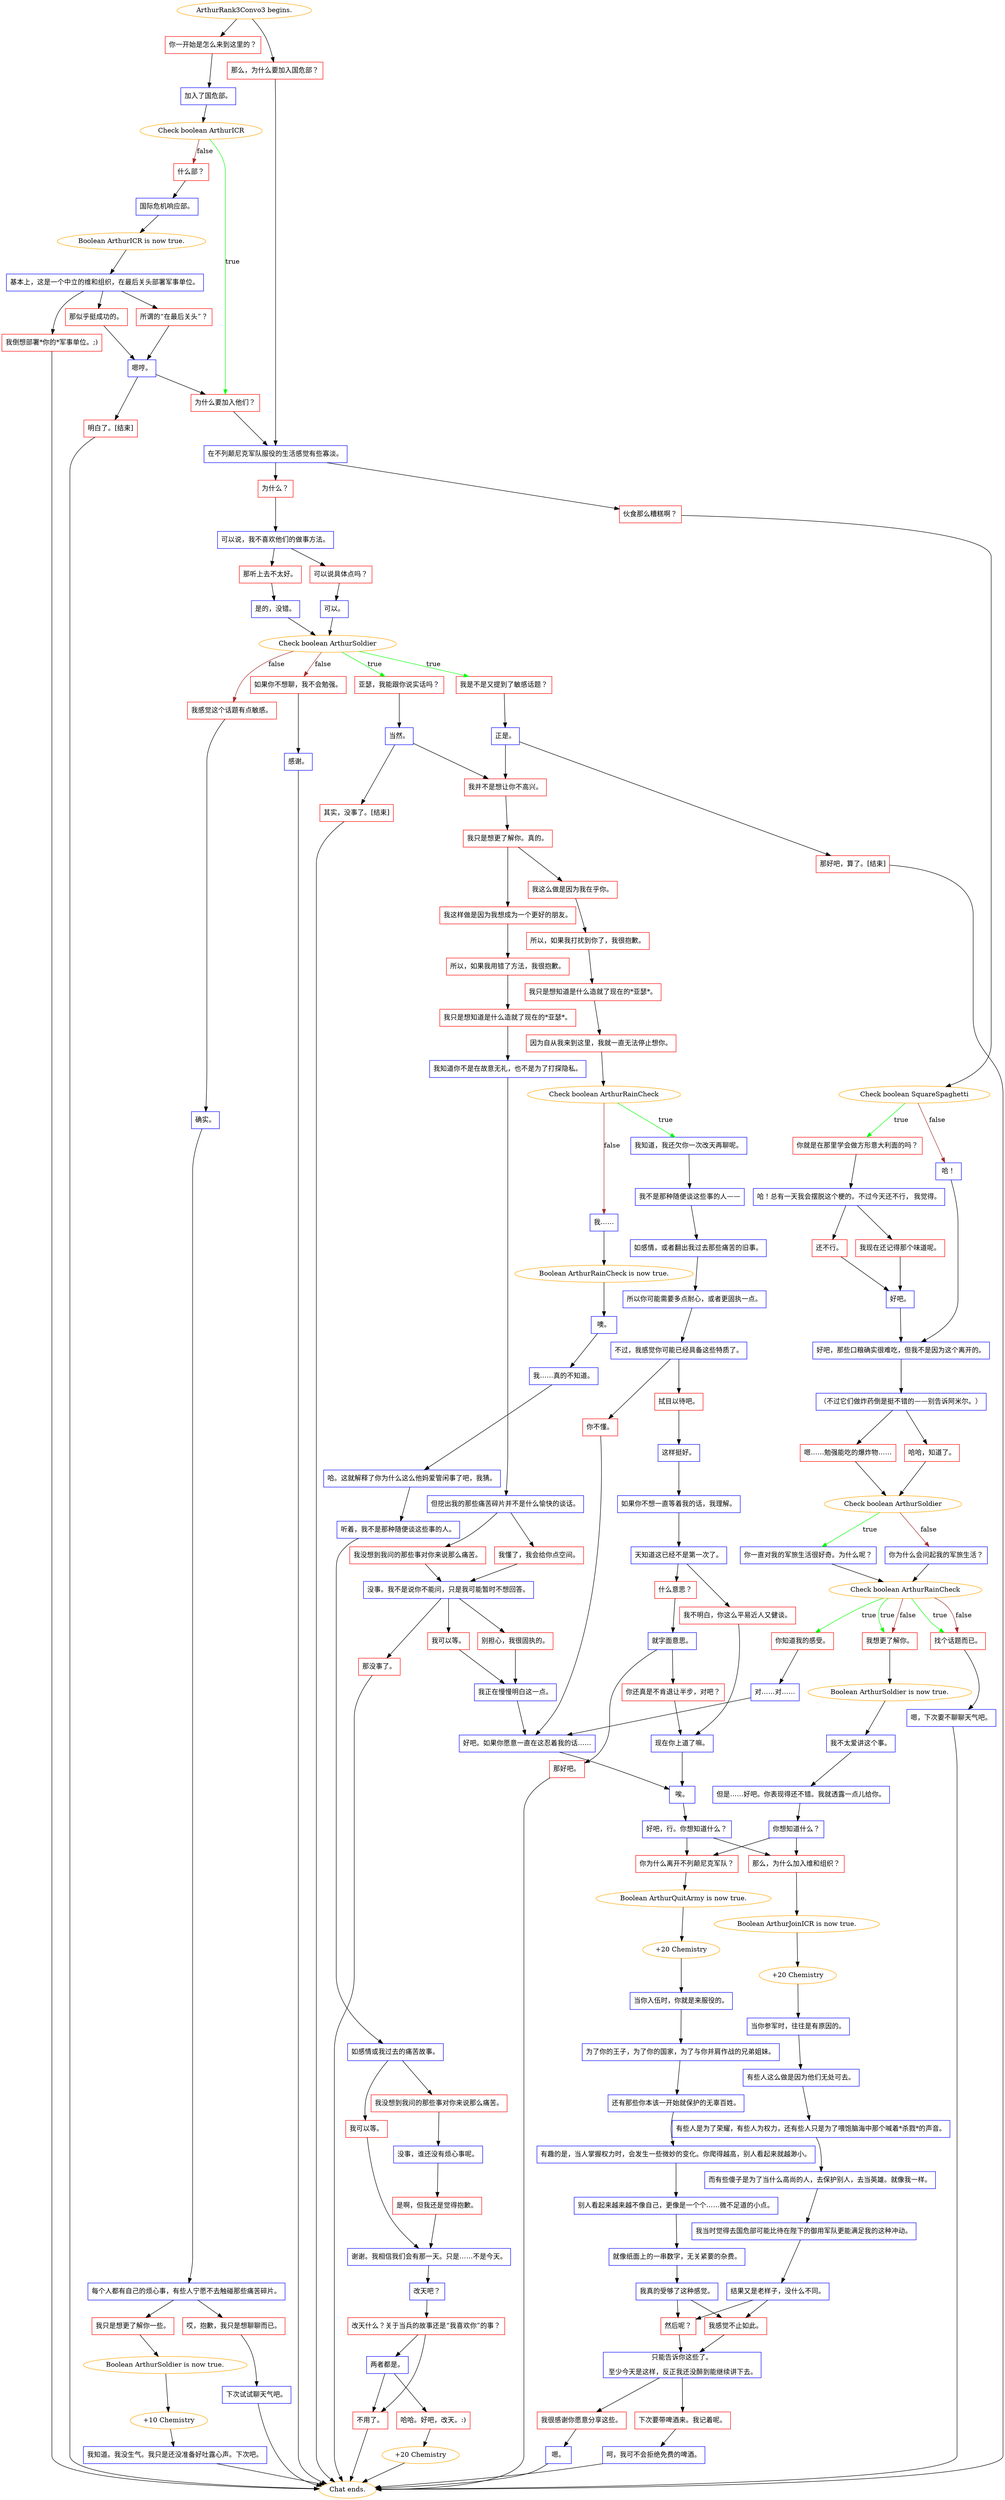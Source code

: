 digraph {
	"ArthurRank3Convo3 begins." [color=orange];
		"ArthurRank3Convo3 begins." -> j3096832127;
		"ArthurRank3Convo3 begins." -> j162613324;
	j3096832127 [label="你一开始是怎么来到这里的？",shape=box,color=red];
		j3096832127 -> j2225407935;
	j162613324 [label="那么，为什么要加入国危部？",shape=box,color=red];
		j162613324 -> j3805218369;
	j2225407935 [label="加入了国危部。",shape=box,color=blue];
		j2225407935 -> j700410498;
	j3805218369 [label="在不列颠尼克军队服役的生活感觉有些寡淡。",shape=box,color=blue];
		j3805218369 -> j3047840400;
		j3805218369 -> j871087899;
	j700410498 [label="Check boolean ArthurICR",color=orange];
		j700410498 -> j1409245404 [label=true,color=green];
		j700410498 -> j310025130 [label=false,color=brown];
	j3047840400 [label="为什么？",shape=box,color=red];
		j3047840400 -> j622629706;
	j871087899 [label="伙食那么糟糕啊？",shape=box,color=red];
		j871087899 -> j104787129;
	j1409245404 [label="为什么要加入他们？",shape=box,color=red];
		j1409245404 -> j3805218369;
	j310025130 [label="什么部？",shape=box,color=red];
		j310025130 -> j3453437401;
	j622629706 [label="可以说，我不喜欢他们的做事方法。",shape=box,color=blue];
		j622629706 -> j3912722323;
		j622629706 -> j38780214;
	j104787129 [label="Check boolean SquareSpaghetti",color=orange];
		j104787129 -> j313785173 [label=true,color=green];
		j104787129 -> j2034426802 [label=false,color=brown];
	j3453437401 [label="国际危机响应部。",shape=box,color=blue];
		j3453437401 -> j1890655465;
	j3912722323 [label="那听上去不太好。",shape=box,color=red];
		j3912722323 -> j461938182;
	j38780214 [label="可以说具体点吗？",shape=box,color=red];
		j38780214 -> j1610389438;
	j313785173 [label="你就是在那里学会做方形意大利面的吗？",shape=box,color=red];
		j313785173 -> j887936675;
	j2034426802 [label="哈！",shape=box,color=blue];
		j2034426802 -> j925431717;
	j1890655465 [label="Boolean ArthurICR is now true.",color=orange];
		j1890655465 -> j256561067;
	j461938182 [label="是的，没错。",shape=box,color=blue];
		j461938182 -> j2598616613;
	j1610389438 [label="可以。",shape=box,color=blue];
		j1610389438 -> j2598616613;
	j887936675 [label="哈！总有一天我会摆脱这个梗的。不过今天还不行， 我觉得。",shape=box,color=blue];
		j887936675 -> j163687976;
		j887936675 -> j3228867272;
	j925431717 [label="好吧，那些口粮确实很难吃，但我不是因为这个离开的。",shape=box,color=blue];
		j925431717 -> j2017078398;
	j256561067 [label="基本上，这是一个中立的维和组织，在最后关头部署军事单位。",shape=box,color=blue];
		j256561067 -> j4136801981;
		j256561067 -> j3089420892;
		j256561067 -> j4126236298;
	j2598616613 [label="Check boolean ArthurSoldier",color=orange];
		j2598616613 -> j775764340 [label=true,color=green];
		j2598616613 -> j2702978558 [label=true,color=green];
		j2598616613 -> j3716142390 [label=false,color=brown];
		j2598616613 -> j3096718602 [label=false,color=brown];
	j163687976 [label="还不行。",shape=box,color=red];
		j163687976 -> j2742442777;
	j3228867272 [label="我现在还记得那个味道呢。",shape=box,color=red];
		j3228867272 -> j2742442777;
	j2017078398 [label="（不过它们做炸药倒是挺不错的——别告诉阿米尔。）",shape=box,color=blue];
		j2017078398 -> j35765490;
		j2017078398 -> j2334982252;
	j4136801981 [label="所谓的“在最后关头”？",shape=box,color=red];
		j4136801981 -> j2768621298;
	j3089420892 [label="那似乎挺成功的。",shape=box,color=red];
		j3089420892 -> j2768621298;
	j4126236298 [label="我倒想部署*你的*军事单位。;)",shape=box,color=red];
		j4126236298 -> "Chat ends.";
	j775764340 [label="亚瑟，我能跟你说实话吗？",shape=box,color=red];
		j775764340 -> j1960106862;
	j2702978558 [label="我是不是又提到了敏感话题？",shape=box,color=red];
		j2702978558 -> j2310518433;
	j3716142390 [label="我感觉这个话题有点敏感。",shape=box,color=red];
		j3716142390 -> j2183710826;
	j3096718602 [label="如果你不想聊，我不会勉强。",shape=box,color=red];
		j3096718602 -> j517925981;
	j2742442777 [label="好吧。",shape=box,color=blue];
		j2742442777 -> j925431717;
	j35765490 [label="哈哈，知道了。",shape=box,color=red];
		j35765490 -> j2458132265;
	j2334982252 [label="嗯……勉强能吃的爆炸物……",shape=box,color=red];
		j2334982252 -> j2458132265;
	j2768621298 [label="嗯哼。",shape=box,color=blue];
		j2768621298 -> j1409245404;
		j2768621298 -> j2642180582;
	"Chat ends." [color=orange];
	j1960106862 [label="当然。",shape=box,color=blue];
		j1960106862 -> j110570080;
		j1960106862 -> j611779698;
	j2310518433 [label="正是。",shape=box,color=blue];
		j2310518433 -> j110570080;
		j2310518433 -> j3875313191;
	j2183710826 [label="确实。",shape=box,color=blue];
		j2183710826 -> j347488346;
	j517925981 [label="感谢。",shape=box,color=blue];
		j517925981 -> "Chat ends.";
	j2458132265 [label="Check boolean ArthurSoldier",color=orange];
		j2458132265 -> j1911017889 [label=true,color=green];
		j2458132265 -> j781481701 [label=false,color=brown];
	j2642180582 [label="明白了。[结束]",shape=box,color=red];
		j2642180582 -> "Chat ends.";
	j110570080 [label="我并不是想让你不高兴。",shape=box,color=red];
		j110570080 -> j2395943792;
	j611779698 [label="其实，没事了。[结束]",shape=box,color=red];
		j611779698 -> "Chat ends.";
	j3875313191 [label="那好吧，算了。[结束]",shape=box,color=red];
		j3875313191 -> "Chat ends.";
	j347488346 [label="每个人都有自己的烦心事，有些人宁愿不去触碰那些痛苦碎片。",shape=box,color=blue];
		j347488346 -> j2629943205;
		j347488346 -> j2084115916;
	j1911017889 [label="你一直对我的军旅生活很好奇。为什么呢？",shape=box,color=blue];
		j1911017889 -> j3736719020;
	j781481701 [label="你为什么会问起我的军旅生活？",shape=box,color=blue];
		j781481701 -> j3736719020;
	j2395943792 [label="我只是想更了解你。真的。",shape=box,color=red];
		j2395943792 -> j1059796026;
		j2395943792 -> j1464879082;
	j2629943205 [label="哎，抱歉，我只是想聊聊而已。",shape=box,color=red];
		j2629943205 -> j3954113640;
	j2084115916 [label="我只是想更了解你一些。",shape=box,color=red];
		j2084115916 -> j2093048678;
	j3736719020 [label="Check boolean ArthurRainCheck",color=orange];
		j3736719020 -> j1595704525 [label=true,color=green];
		j3736719020 -> j2053033010 [label=true,color=green];
		j3736719020 -> j2152927126 [label=true,color=green];
		j3736719020 -> j2053033010 [label=false,color=brown];
		j3736719020 -> j2152927126 [label=false,color=brown];
	j1059796026 [label="我这样做是因为我想成为一个更好的朋友。",shape=box,color=red];
		j1059796026 -> j4221628679;
	j1464879082 [label="我这么做是因为我在乎你。",shape=box,color=red];
		j1464879082 -> j972162790;
	j3954113640 [label="下次试试聊天气吧。",shape=box,color=blue];
		j3954113640 -> "Chat ends.";
	j2093048678 [label="Boolean ArthurSoldier is now true.",color=orange];
		j2093048678 -> j517878403;
	j1595704525 [label="你知道我的感受。",shape=box,color=red];
		j1595704525 -> j2568452668;
	j2053033010 [label="我想更了解你。",shape=box,color=red];
		j2053033010 -> j3543800134;
	j2152927126 [label="找个话题而已。",shape=box,color=red];
		j2152927126 -> j1893050518;
	j4221628679 [label="所以，如果我用错了方法，我很抱歉。",shape=box,color=red];
		j4221628679 -> j2231868649;
	j972162790 [label="所以，如果我打扰到你了，我很抱歉。",shape=box,color=red];
		j972162790 -> j2668848508;
	j517878403 [label="+10 Chemistry",color=orange];
		j517878403 -> j1848634813;
	j2568452668 [label="对……对……",shape=box,color=blue];
		j2568452668 -> j177173302;
	j3543800134 [label="Boolean ArthurSoldier is now true.",color=orange];
		j3543800134 -> j3368687209;
	j1893050518 [label="嗯，下次要不聊聊天气吧。",shape=box,color=blue];
		j1893050518 -> "Chat ends.";
	j2231868649 [label="我只是想知道是什么造就了现在的*亚瑟*。",shape=box,color=red];
		j2231868649 -> j2919545703;
	j2668848508 [label="我只是想知道是什么造就了现在的*亚瑟*。",shape=box,color=red];
		j2668848508 -> j4262904434;
	j1848634813 [label="我知道。我没生气。我只是还没准备好吐露心声。下次吧。",shape=box,color=blue];
		j1848634813 -> "Chat ends.";
	j177173302 [label="好吧。如果你愿意一直在这忍着我的话……",shape=box,color=blue];
		j177173302 -> j3768109247;
	j3368687209 [label="我不太爱讲这个事。",shape=box,color=blue];
		j3368687209 -> j2556043798;
	j2919545703 [label="我知道你不是在故意无礼，也不是为了打探隐私。",shape=box,color=blue];
		j2919545703 -> j3781855008;
	j4262904434 [label="因为自从我来到这里，我就一直无法停止想你。",shape=box,color=red];
		j4262904434 -> j1736351653;
	j3768109247 [label="唉。",shape=box,color=blue];
		j3768109247 -> j1752898931;
	j2556043798 [label="但是……好吧。你表现得还不错。我就透露一点儿给你。",shape=box,color=blue];
		j2556043798 -> j1132370987;
	j3781855008 [label="但挖出我的那些痛苦碎片并不是什么愉快的谈话。",shape=box,color=blue];
		j3781855008 -> j1008939218;
		j3781855008 -> j2128064963;
	j1736351653 [label="Check boolean ArthurRainCheck",color=orange];
		j1736351653 -> j296931614 [label=true,color=green];
		j1736351653 -> j3865133392 [label=false,color=brown];
	j1752898931 [label="好吧，行。你想知道什么？",shape=box,color=blue];
		j1752898931 -> j2200165719;
		j1752898931 -> j3235857137;
	j1132370987 [label="你想知道什么？",shape=box,color=blue];
		j1132370987 -> j2200165719;
		j1132370987 -> j3235857137;
	j1008939218 [label="我懂了，我会给你点空间。",shape=box,color=red];
		j1008939218 -> j1236156187;
	j2128064963 [label="我没想到我问的那些事对你来说那么痛苦。",shape=box,color=red];
		j2128064963 -> j1236156187;
	j296931614 [label="我知道，我还欠你一次改天再聊呢。",shape=box,color=blue];
		j296931614 -> j833045023;
	j3865133392 [label="我……",shape=box,color=blue];
		j3865133392 -> j2534466934;
	j2200165719 [label="你为什么离开不列颠尼克军队？",shape=box,color=red];
		j2200165719 -> j2621368453;
	j3235857137 [label="那么，为什么加入维和组织？",shape=box,color=red];
		j3235857137 -> j4294375384;
	j1236156187 [label="没事。我不是说你不能问，只是我可能暂时不想回答。",shape=box,color=blue];
		j1236156187 -> j4255731029;
		j1236156187 -> j3421170225;
		j1236156187 -> j3607304884;
	j833045023 [label="我不是那种随便谈这些事的人——",shape=box,color=blue];
		j833045023 -> j172852825;
	j2534466934 [label="Boolean ArthurRainCheck is now true.",color=orange];
		j2534466934 -> j1347111570;
	j2621368453 [label="Boolean ArthurQuitArmy is now true.",color=orange];
		j2621368453 -> j1740645644;
	j4294375384 [label="Boolean ArthurJoinICR is now true.",color=orange];
		j4294375384 -> j1272066463;
	j4255731029 [label="我可以等。",shape=box,color=red];
		j4255731029 -> j1629769960;
	j3421170225 [label="别担心，我很固执的。",shape=box,color=red];
		j3421170225 -> j1629769960;
	j3607304884 [label="那没事了。",shape=box,color=red];
		j3607304884 -> "Chat ends.";
	j172852825 [label="如感情，或者翻出我过去那些痛苦的旧事。",shape=box,color=blue];
		j172852825 -> j346660509;
	j1347111570 [label="噢。",shape=box,color=blue];
		j1347111570 -> j994729831;
	j1740645644 [label="+20 Chemistry",color=orange];
		j1740645644 -> j2175702241;
	j1272066463 [label="+20 Chemistry",color=orange];
		j1272066463 -> j4021055849;
	j1629769960 [label="我正在慢慢明白这一点。",shape=box,color=blue];
		j1629769960 -> j177173302;
	j346660509 [label="所以你可能需要多点耐心，或者更固执一点。",shape=box,color=blue];
		j346660509 -> j3366446610;
	j994729831 [label="我……真的不知道。",shape=box,color=blue];
		j994729831 -> j2863543125;
	j2175702241 [label="当你入伍时，你就是来服役的。",shape=box,color=blue];
		j2175702241 -> j3789972308;
	j4021055849 [label="当你参军时，往往是有原因的。",shape=box,color=blue];
		j4021055849 -> j1183662191;
	j3366446610 [label="不过，我感觉你可能已经具备这些特质了。",shape=box,color=blue];
		j3366446610 -> j2618420034;
		j3366446610 -> j3765371855;
	j2863543125 [label="哈。这就解释了你为什么这么他妈爱管闲事了吧，我猜。",shape=box,color=blue];
		j2863543125 -> j3884147177;
	j3789972308 [label="为了你的王子，为了你的国家，为了与你并肩作战的兄弟姐妹。",shape=box,color=blue];
		j3789972308 -> j3180262274;
	j1183662191 [label="有些人这么做是因为他们无处可去。",shape=box,color=blue];
		j1183662191 -> j2557428809;
	j2618420034 [label="拭目以待吧。",shape=box,color=red];
		j2618420034 -> j3778268095;
	j3765371855 [label="你不懂。",shape=box,color=red];
		j3765371855 -> j177173302;
	j3884147177 [label="听着，我不是那种随便谈这些事的人。",shape=box,color=blue];
		j3884147177 -> j2535030740;
	j3180262274 [label="还有那些你本该一开始就保护的无辜百姓。",shape=box,color=blue];
		j3180262274 -> j4000983181;
	j2557428809 [label="有些人是为了荣耀，有些人为权力，还有些人只是为了喂饱脑海中那个喊着*杀戮*的声音。",shape=box,color=blue];
		j2557428809 -> j1263075620;
	j3778268095 [label="这样挺好。",shape=box,color=blue];
		j3778268095 -> j3255331918;
	j2535030740 [label="如感情或我过去的痛苦故事。",shape=box,color=blue];
		j2535030740 -> j3104603196;
		j2535030740 -> j3288930268;
	j4000983181 [label="有趣的是，当人掌握权力时，会发生一些微妙的变化。你爬得越高，别人看起来就越渺小。",shape=box,color=blue];
		j4000983181 -> j2977956146;
	j1263075620 [label="而有些傻子是为了当什么高尚的人，去保护别人，去当英雄。就像我一样。",shape=box,color=blue];
		j1263075620 -> j2497091556;
	j3255331918 [label="如果你不想一直等着我的话，我理解。",shape=box,color=blue];
		j3255331918 -> j654285002;
	j3104603196 [label="我没想到我问的那些事对你来说那么痛苦。",shape=box,color=red];
		j3104603196 -> j3216068528;
	j3288930268 [label="我可以等。",shape=box,color=red];
		j3288930268 -> j56915832;
	j2977956146 [label="别人看起来越来越不像自己，更像是一个个……微不足道的小点。",shape=box,color=blue];
		j2977956146 -> j1188788514;
	j2497091556 [label="我当时觉得去国危部可能比待在陛下的御用军队更能满足我的这种冲动。",shape=box,color=blue];
		j2497091556 -> j803043614;
	j654285002 [label="天知道这已经不是第一次了。",shape=box,color=blue];
		j654285002 -> j3385824935;
		j654285002 -> j3962452629;
	j3216068528 [label="没事，谁还没有烦心事呢。",shape=box,color=blue];
		j3216068528 -> j2785217828;
	j56915832 [label="谢谢。我相信我们会有那一天。只是……不是今天。",shape=box,color=blue];
		j56915832 -> j3766171877;
	j1188788514 [label="就像纸面上的一串数字，无关紧要的杂费。",shape=box,color=blue];
		j1188788514 -> j2318991430;
	j803043614 [label="结果又是老样子，没什么不同。",shape=box,color=blue];
		j803043614 -> j2283094207;
		j803043614 -> j2104808880;
	j3385824935 [label="什么意思？",shape=box,color=red];
		j3385824935 -> j3677263577;
	j3962452629 [label="我不明白，你这么平易近人又健谈。",shape=box,color=red];
		j3962452629 -> j3670346751;
	j2785217828 [label="是啊，但我还是觉得抱歉。",shape=box,color=red];
		j2785217828 -> j56915832;
	j3766171877 [label="改天吧？",shape=box,color=blue];
		j3766171877 -> j853811964;
	j2318991430 [label="我真的受够了这种感觉。",shape=box,color=blue];
		j2318991430 -> j2104808880;
		j2318991430 -> j2283094207;
	j2283094207 [label="然后呢？",shape=box,color=red];
		j2283094207 -> j728380963;
	j2104808880 [label="我感觉不止如此。",shape=box,color=red];
		j2104808880 -> j728380963;
	j3677263577 [label="就字面意思。",shape=box,color=blue];
		j3677263577 -> j4249967718;
		j3677263577 -> j1657503703;
	j3670346751 [label="现在你上道了嘛。",shape=box,color=blue];
		j3670346751 -> j3768109247;
	j853811964 [label="改天什么？关于当兵的故事还是“我喜欢你”的事？",shape=box,color=red];
		j853811964 -> j970446534;
		j853811964 -> j218266596;
	j728380963 [label="只能告诉你这些了。
 至少今天是这样，反正我还没醉到能继续讲下去。",shape=box,color=blue];
		j728380963 -> j3446116059;
		j728380963 -> j2815244560;
	j4249967718 [label="那好吧。",shape=box,color=red];
		j4249967718 -> "Chat ends.";
	j1657503703 [label="你还真是不肯退让半步，对吧？",shape=box,color=red];
		j1657503703 -> j3670346751;
	j970446534 [label="两者都是。",shape=box,color=blue];
		j970446534 -> j1915017304;
		j970446534 -> j218266596;
	j218266596 [label="不用了。",shape=box,color=red];
		j218266596 -> "Chat ends.";
	j3446116059 [label="我很感谢你愿意分享这些。",shape=box,color=red];
		j3446116059 -> j3206673440;
	j2815244560 [label="下次要带啤酒来。我记着呢。",shape=box,color=red];
		j2815244560 -> j1684286351;
	j1915017304 [label="哈哈。好吧，改天。:)",shape=box,color=red];
		j1915017304 -> j367054140;
	j3206673440 [label="嗯。",shape=box,color=blue];
		j3206673440 -> "Chat ends.";
	j1684286351 [label="呵，我可不会拒绝免费的啤酒。",shape=box,color=blue];
		j1684286351 -> "Chat ends.";
	j367054140 [label="+20 Chemistry",color=orange];
		j367054140 -> "Chat ends.";
}